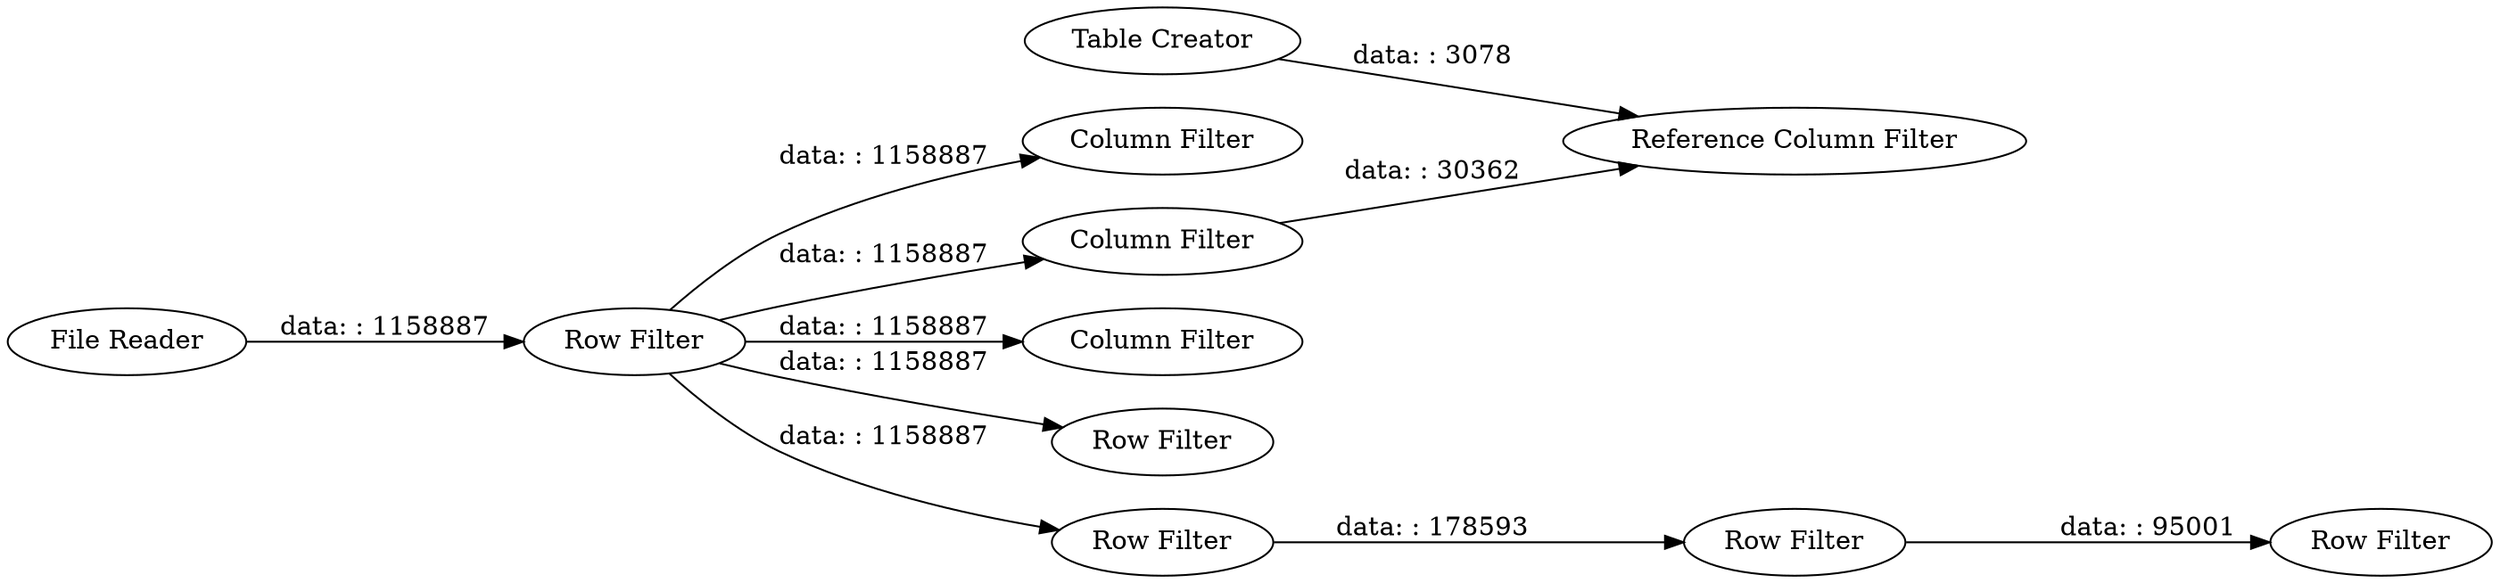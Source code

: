 digraph {
	"-2625867483467513488_1" [label="File Reader"]
	"-2625867483467513488_9" [label="Column Filter"]
	"-2625867483467513488_6" [label="Row Filter"]
	"-2625867483467513488_11" [label="Table Creator"]
	"-2625867483467513488_8" [label="Column Filter"]
	"-2625867483467513488_4" [label="Row Filter"]
	"-2625867483467513488_7" [label="Column Filter"]
	"-2625867483467513488_2" [label="Row Filter"]
	"-2625867483467513488_3" [label="Row Filter"]
	"-2625867483467513488_10" [label="Reference Column Filter"]
	"-2625867483467513488_5" [label="Row Filter"]
	"-2625867483467513488_1" -> "-2625867483467513488_2" [label="data: : 1158887"]
	"-2625867483467513488_9" -> "-2625867483467513488_10" [label="data: : 30362"]
	"-2625867483467513488_11" -> "-2625867483467513488_10" [label="data: : 3078"]
	"-2625867483467513488_2" -> "-2625867483467513488_4" [label="data: : 1158887"]
	"-2625867483467513488_5" -> "-2625867483467513488_6" [label="data: : 95001"]
	"-2625867483467513488_2" -> "-2625867483467513488_3" [label="data: : 1158887"]
	"-2625867483467513488_2" -> "-2625867483467513488_9" [label="data: : 1158887"]
	"-2625867483467513488_4" -> "-2625867483467513488_5" [label="data: : 178593"]
	"-2625867483467513488_2" -> "-2625867483467513488_7" [label="data: : 1158887"]
	"-2625867483467513488_2" -> "-2625867483467513488_8" [label="data: : 1158887"]
	rankdir=LR
}
